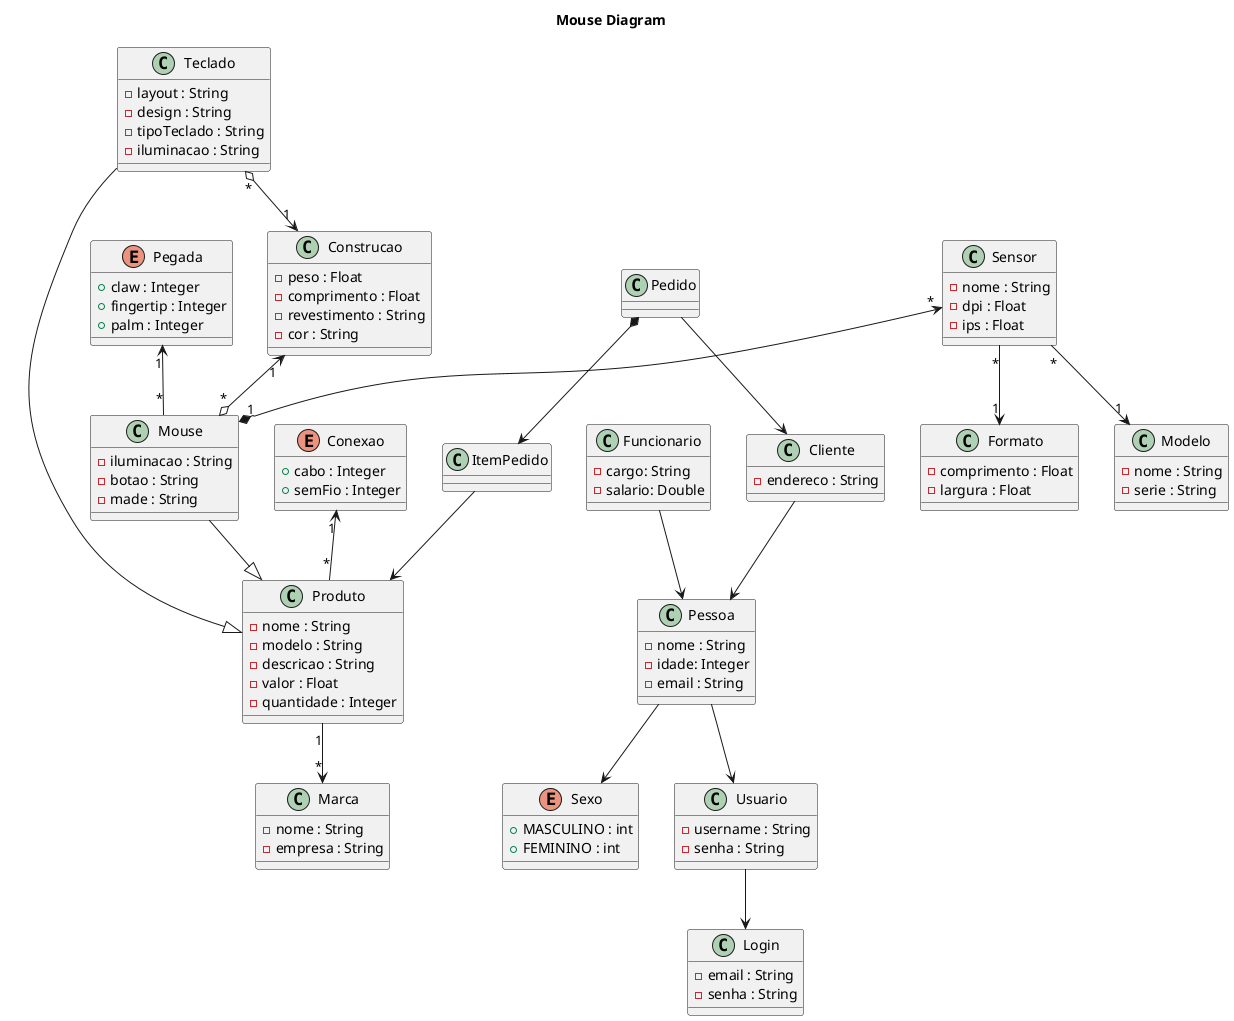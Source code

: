 @startuml

title Mouse Diagram

class Mouse{
  -iluminacao : String
  -botao : String
  -made : String
}

class Teclado{
  -layout : String
  -design : String
  -tipoTeclado : String
  -iluminacao : String
}

enum Pegada{
  +claw : Integer
  +fingertip : Integer
  +palm : Integer
}

class Produto{
  -nome : String
  -modelo : String
  -descricao : String
  -valor : Float
  -quantidade : Integer
}

enum Conexao{
  +cabo : Integer
  +semFio : Integer
}

class Marca{
  -nome : String
  -empresa : String
}

class Construcao{
  -peso : Float
  -comprimento : Float
  -revestimento : String
  -cor : String
}

class Sensor{
  -nome : String
  -dpi : Float
  -ips : Float
}

class Formato{
  -comprimento : Float
  -largura : Float
}

class Modelo{
  -nome : String
  -serie : String
}

class Pedido{

}

class ItemPedido{

}

class Funcionario{
 - cargo: String
 - salario: Double
}

class Cliente{
 -endereco : String 
}

Class Pessoa{
 -nome : String
 -idade: Integer
 -email : String
}

enum Sexo{
 + MASCULINO : int
 + FEMININO : int
}

Class Usuario{
 -username : String
 -senha : String
}

Class Login{
 -email : String
 -senha : String
}

Pegada "1"<--"*" Mouse
Construcao "1"<--o "*" Mouse
Sensor "*"<--*"1" Mouse
Sensor "*"-->"1" Modelo
Sensor "*"-->"1" Formato
Mouse --|> Produto
Produto "1"-->"*" Marca
Conexao "1"<--"*" Produto

Teclado "*" o-->"1" Construcao
Teclado --|> Produto

Usuario --> Login
Pessoa --> Usuario
Pessoa --> Sexo
Cliente --> Pessoa
Funcionario --> Pessoa

Pedido --> Cliente
Pedido *--> ItemPedido
ItemPedido --> Produto


@enduml